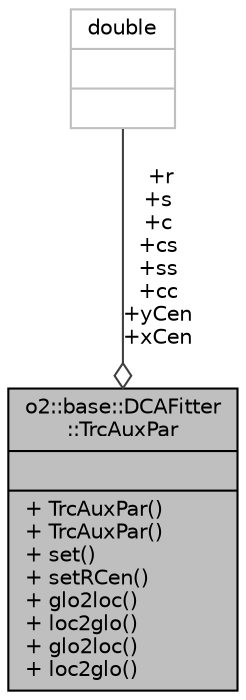 digraph "o2::base::DCAFitter::TrcAuxPar"
{
 // INTERACTIVE_SVG=YES
  bgcolor="transparent";
  edge [fontname="Helvetica",fontsize="10",labelfontname="Helvetica",labelfontsize="10"];
  node [fontname="Helvetica",fontsize="10",shape=record];
  Node1 [label="{o2::base::DCAFitter\l::TrcAuxPar\n||+ TrcAuxPar()\l+ TrcAuxPar()\l+ set()\l+ setRCen()\l+ glo2loc()\l+ loc2glo()\l+ glo2loc()\l+ loc2glo()\l}",height=0.2,width=0.4,color="black", fillcolor="grey75", style="filled", fontcolor="black"];
  Node2 -> Node1 [color="grey25",fontsize="10",style="solid",label=" +r\n+s\n+c\n+cs\n+ss\n+cc\n+yCen\n+xCen" ,arrowhead="odiamond",fontname="Helvetica"];
  Node2 [label="{double\n||}",height=0.2,width=0.4,color="grey75"];
}

